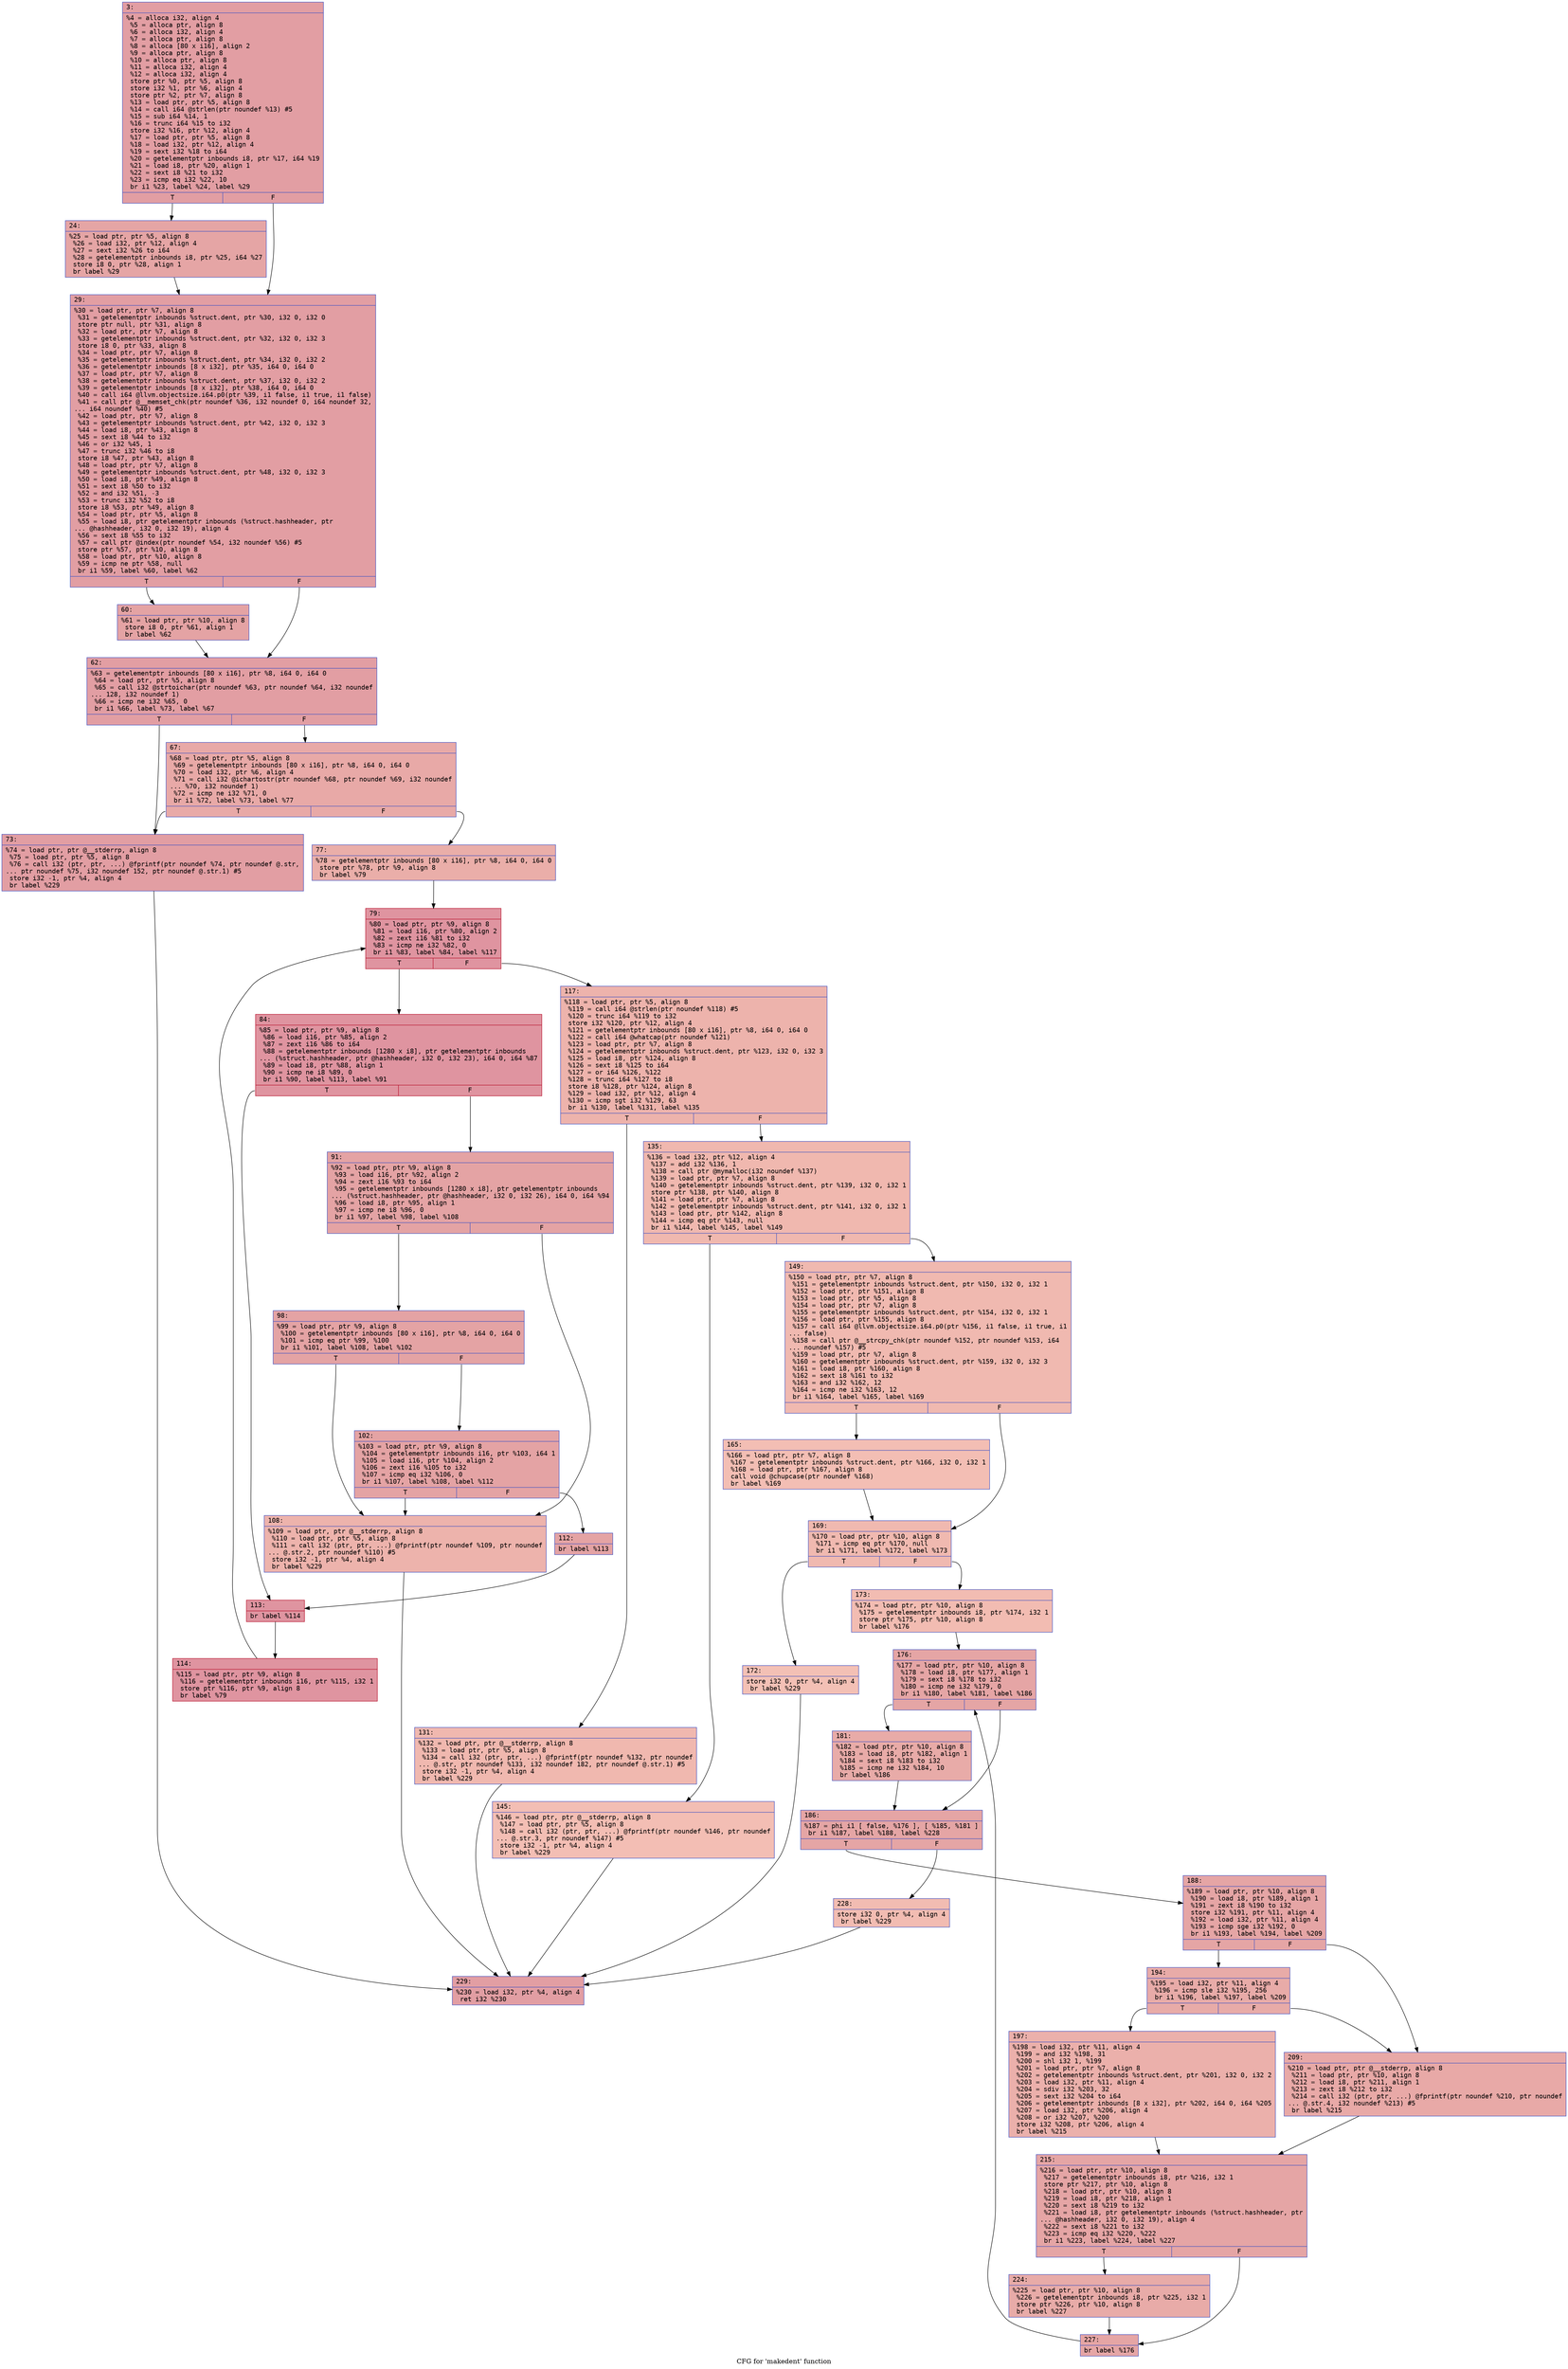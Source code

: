 digraph "CFG for 'makedent' function" {
	label="CFG for 'makedent' function";

	Node0x6000000d63f0 [shape=record,color="#3d50c3ff", style=filled, fillcolor="#be242e70" fontname="Courier",label="{3:\l|  %4 = alloca i32, align 4\l  %5 = alloca ptr, align 8\l  %6 = alloca i32, align 4\l  %7 = alloca ptr, align 8\l  %8 = alloca [80 x i16], align 2\l  %9 = alloca ptr, align 8\l  %10 = alloca ptr, align 8\l  %11 = alloca i32, align 4\l  %12 = alloca i32, align 4\l  store ptr %0, ptr %5, align 8\l  store i32 %1, ptr %6, align 4\l  store ptr %2, ptr %7, align 8\l  %13 = load ptr, ptr %5, align 8\l  %14 = call i64 @strlen(ptr noundef %13) #5\l  %15 = sub i64 %14, 1\l  %16 = trunc i64 %15 to i32\l  store i32 %16, ptr %12, align 4\l  %17 = load ptr, ptr %5, align 8\l  %18 = load i32, ptr %12, align 4\l  %19 = sext i32 %18 to i64\l  %20 = getelementptr inbounds i8, ptr %17, i64 %19\l  %21 = load i8, ptr %20, align 1\l  %22 = sext i8 %21 to i32\l  %23 = icmp eq i32 %22, 10\l  br i1 %23, label %24, label %29\l|{<s0>T|<s1>F}}"];
	Node0x6000000d63f0:s0 -> Node0x6000000d6440[tooltip="3 -> 24\nProbability 50.00%" ];
	Node0x6000000d63f0:s1 -> Node0x6000000d6490[tooltip="3 -> 29\nProbability 50.00%" ];
	Node0x6000000d6440 [shape=record,color="#3d50c3ff", style=filled, fillcolor="#c5333470" fontname="Courier",label="{24:\l|  %25 = load ptr, ptr %5, align 8\l  %26 = load i32, ptr %12, align 4\l  %27 = sext i32 %26 to i64\l  %28 = getelementptr inbounds i8, ptr %25, i64 %27\l  store i8 0, ptr %28, align 1\l  br label %29\l}"];
	Node0x6000000d6440 -> Node0x6000000d6490[tooltip="24 -> 29\nProbability 100.00%" ];
	Node0x6000000d6490 [shape=record,color="#3d50c3ff", style=filled, fillcolor="#be242e70" fontname="Courier",label="{29:\l|  %30 = load ptr, ptr %7, align 8\l  %31 = getelementptr inbounds %struct.dent, ptr %30, i32 0, i32 0\l  store ptr null, ptr %31, align 8\l  %32 = load ptr, ptr %7, align 8\l  %33 = getelementptr inbounds %struct.dent, ptr %32, i32 0, i32 3\l  store i8 0, ptr %33, align 8\l  %34 = load ptr, ptr %7, align 8\l  %35 = getelementptr inbounds %struct.dent, ptr %34, i32 0, i32 2\l  %36 = getelementptr inbounds [8 x i32], ptr %35, i64 0, i64 0\l  %37 = load ptr, ptr %7, align 8\l  %38 = getelementptr inbounds %struct.dent, ptr %37, i32 0, i32 2\l  %39 = getelementptr inbounds [8 x i32], ptr %38, i64 0, i64 0\l  %40 = call i64 @llvm.objectsize.i64.p0(ptr %39, i1 false, i1 true, i1 false)\l  %41 = call ptr @__memset_chk(ptr noundef %36, i32 noundef 0, i64 noundef 32,\l... i64 noundef %40) #5\l  %42 = load ptr, ptr %7, align 8\l  %43 = getelementptr inbounds %struct.dent, ptr %42, i32 0, i32 3\l  %44 = load i8, ptr %43, align 8\l  %45 = sext i8 %44 to i32\l  %46 = or i32 %45, 1\l  %47 = trunc i32 %46 to i8\l  store i8 %47, ptr %43, align 8\l  %48 = load ptr, ptr %7, align 8\l  %49 = getelementptr inbounds %struct.dent, ptr %48, i32 0, i32 3\l  %50 = load i8, ptr %49, align 8\l  %51 = sext i8 %50 to i32\l  %52 = and i32 %51, -3\l  %53 = trunc i32 %52 to i8\l  store i8 %53, ptr %49, align 8\l  %54 = load ptr, ptr %5, align 8\l  %55 = load i8, ptr getelementptr inbounds (%struct.hashheader, ptr\l... @hashheader, i32 0, i32 19), align 4\l  %56 = sext i8 %55 to i32\l  %57 = call ptr @index(ptr noundef %54, i32 noundef %56) #5\l  store ptr %57, ptr %10, align 8\l  %58 = load ptr, ptr %10, align 8\l  %59 = icmp ne ptr %58, null\l  br i1 %59, label %60, label %62\l|{<s0>T|<s1>F}}"];
	Node0x6000000d6490:s0 -> Node0x6000000d64e0[tooltip="29 -> 60\nProbability 62.50%" ];
	Node0x6000000d6490:s1 -> Node0x6000000d6530[tooltip="29 -> 62\nProbability 37.50%" ];
	Node0x6000000d64e0 [shape=record,color="#3d50c3ff", style=filled, fillcolor="#c32e3170" fontname="Courier",label="{60:\l|  %61 = load ptr, ptr %10, align 8\l  store i8 0, ptr %61, align 1\l  br label %62\l}"];
	Node0x6000000d64e0 -> Node0x6000000d6530[tooltip="60 -> 62\nProbability 100.00%" ];
	Node0x6000000d6530 [shape=record,color="#3d50c3ff", style=filled, fillcolor="#be242e70" fontname="Courier",label="{62:\l|  %63 = getelementptr inbounds [80 x i16], ptr %8, i64 0, i64 0\l  %64 = load ptr, ptr %5, align 8\l  %65 = call i32 @strtoichar(ptr noundef %63, ptr noundef %64, i32 noundef\l... 128, i32 noundef 1)\l  %66 = icmp ne i32 %65, 0\l  br i1 %66, label %73, label %67\l|{<s0>T|<s1>F}}"];
	Node0x6000000d6530:s0 -> Node0x6000000d65d0[tooltip="62 -> 73\nProbability 62.50%" ];
	Node0x6000000d6530:s1 -> Node0x6000000d6580[tooltip="62 -> 67\nProbability 37.50%" ];
	Node0x6000000d6580 [shape=record,color="#3d50c3ff", style=filled, fillcolor="#ca3b3770" fontname="Courier",label="{67:\l|  %68 = load ptr, ptr %5, align 8\l  %69 = getelementptr inbounds [80 x i16], ptr %8, i64 0, i64 0\l  %70 = load i32, ptr %6, align 4\l  %71 = call i32 @ichartostr(ptr noundef %68, ptr noundef %69, i32 noundef\l... %70, i32 noundef 1)\l  %72 = icmp ne i32 %71, 0\l  br i1 %72, label %73, label %77\l|{<s0>T|<s1>F}}"];
	Node0x6000000d6580:s0 -> Node0x6000000d65d0[tooltip="67 -> 73\nProbability 62.50%" ];
	Node0x6000000d6580:s1 -> Node0x6000000d6620[tooltip="67 -> 77\nProbability 37.50%" ];
	Node0x6000000d65d0 [shape=record,color="#3d50c3ff", style=filled, fillcolor="#be242e70" fontname="Courier",label="{73:\l|  %74 = load ptr, ptr @__stderrp, align 8\l  %75 = load ptr, ptr %5, align 8\l  %76 = call i32 (ptr, ptr, ...) @fprintf(ptr noundef %74, ptr noundef @.str,\l... ptr noundef %75, i32 noundef 152, ptr noundef @.str.1) #5\l  store i32 -1, ptr %4, align 4\l  br label %229\l}"];
	Node0x6000000d65d0 -> Node0x6000000d6f80[tooltip="73 -> 229\nProbability 100.00%" ];
	Node0x6000000d6620 [shape=record,color="#3d50c3ff", style=filled, fillcolor="#d0473d70" fontname="Courier",label="{77:\l|  %78 = getelementptr inbounds [80 x i16], ptr %8, i64 0, i64 0\l  store ptr %78, ptr %9, align 8\l  br label %79\l}"];
	Node0x6000000d6620 -> Node0x6000000d6670[tooltip="77 -> 79\nProbability 100.00%" ];
	Node0x6000000d6670 [shape=record,color="#b70d28ff", style=filled, fillcolor="#b70d2870" fontname="Courier",label="{79:\l|  %80 = load ptr, ptr %9, align 8\l  %81 = load i16, ptr %80, align 2\l  %82 = zext i16 %81 to i32\l  %83 = icmp ne i32 %82, 0\l  br i1 %83, label %84, label %117\l|{<s0>T|<s1>F}}"];
	Node0x6000000d6670:s0 -> Node0x6000000d66c0[tooltip="79 -> 84\nProbability 96.88%" ];
	Node0x6000000d6670:s1 -> Node0x6000000d6940[tooltip="79 -> 117\nProbability 3.12%" ];
	Node0x6000000d66c0 [shape=record,color="#b70d28ff", style=filled, fillcolor="#b70d2870" fontname="Courier",label="{84:\l|  %85 = load ptr, ptr %9, align 8\l  %86 = load i16, ptr %85, align 2\l  %87 = zext i16 %86 to i64\l  %88 = getelementptr inbounds [1280 x i8], ptr getelementptr inbounds\l... (%struct.hashheader, ptr @hashheader, i32 0, i32 23), i64 0, i64 %87\l  %89 = load i8, ptr %88, align 1\l  %90 = icmp ne i8 %89, 0\l  br i1 %90, label %113, label %91\l|{<s0>T|<s1>F}}"];
	Node0x6000000d66c0:s0 -> Node0x6000000d68a0[tooltip="84 -> 113\nProbability 62.50%" ];
	Node0x6000000d66c0:s1 -> Node0x6000000d6710[tooltip="84 -> 91\nProbability 37.50%" ];
	Node0x6000000d6710 [shape=record,color="#3d50c3ff", style=filled, fillcolor="#c32e3170" fontname="Courier",label="{91:\l|  %92 = load ptr, ptr %9, align 8\l  %93 = load i16, ptr %92, align 2\l  %94 = zext i16 %93 to i64\l  %95 = getelementptr inbounds [1280 x i8], ptr getelementptr inbounds\l... (%struct.hashheader, ptr @hashheader, i32 0, i32 26), i64 0, i64 %94\l  %96 = load i8, ptr %95, align 1\l  %97 = icmp ne i8 %96, 0\l  br i1 %97, label %98, label %108\l|{<s0>T|<s1>F}}"];
	Node0x6000000d6710:s0 -> Node0x6000000d6760[tooltip="91 -> 98\nProbability 96.88%" ];
	Node0x6000000d6710:s1 -> Node0x6000000d6800[tooltip="91 -> 108\nProbability 3.12%" ];
	Node0x6000000d6760 [shape=record,color="#3d50c3ff", style=filled, fillcolor="#c32e3170" fontname="Courier",label="{98:\l|  %99 = load ptr, ptr %9, align 8\l  %100 = getelementptr inbounds [80 x i16], ptr %8, i64 0, i64 0\l  %101 = icmp eq ptr %99, %100\l  br i1 %101, label %108, label %102\l|{<s0>T|<s1>F}}"];
	Node0x6000000d6760:s0 -> Node0x6000000d6800[tooltip="98 -> 108\nProbability 3.12%" ];
	Node0x6000000d6760:s1 -> Node0x6000000d67b0[tooltip="98 -> 102\nProbability 96.88%" ];
	Node0x6000000d67b0 [shape=record,color="#3d50c3ff", style=filled, fillcolor="#c32e3170" fontname="Courier",label="{102:\l|  %103 = load ptr, ptr %9, align 8\l  %104 = getelementptr inbounds i16, ptr %103, i64 1\l  %105 = load i16, ptr %104, align 2\l  %106 = zext i16 %105 to i32\l  %107 = icmp eq i32 %106, 0\l  br i1 %107, label %108, label %112\l|{<s0>T|<s1>F}}"];
	Node0x6000000d67b0:s0 -> Node0x6000000d6800[tooltip="102 -> 108\nProbability 3.12%" ];
	Node0x6000000d67b0:s1 -> Node0x6000000d6850[tooltip="102 -> 112\nProbability 96.88%" ];
	Node0x6000000d6800 [shape=record,color="#3d50c3ff", style=filled, fillcolor="#d6524470" fontname="Courier",label="{108:\l|  %109 = load ptr, ptr @__stderrp, align 8\l  %110 = load ptr, ptr %5, align 8\l  %111 = call i32 (ptr, ptr, ...) @fprintf(ptr noundef %109, ptr noundef\l... @.str.2, ptr noundef %110) #5\l  store i32 -1, ptr %4, align 4\l  br label %229\l}"];
	Node0x6000000d6800 -> Node0x6000000d6f80[tooltip="108 -> 229\nProbability 100.00%" ];
	Node0x6000000d6850 [shape=record,color="#3d50c3ff", style=filled, fillcolor="#c32e3170" fontname="Courier",label="{112:\l|  br label %113\l}"];
	Node0x6000000d6850 -> Node0x6000000d68a0[tooltip="112 -> 113\nProbability 100.00%" ];
	Node0x6000000d68a0 [shape=record,color="#b70d28ff", style=filled, fillcolor="#b70d2870" fontname="Courier",label="{113:\l|  br label %114\l}"];
	Node0x6000000d68a0 -> Node0x6000000d68f0[tooltip="113 -> 114\nProbability 100.00%" ];
	Node0x6000000d68f0 [shape=record,color="#b70d28ff", style=filled, fillcolor="#b70d2870" fontname="Courier",label="{114:\l|  %115 = load ptr, ptr %9, align 8\l  %116 = getelementptr inbounds i16, ptr %115, i32 1\l  store ptr %116, ptr %9, align 8\l  br label %79\l}"];
	Node0x6000000d68f0 -> Node0x6000000d6670[tooltip="114 -> 79\nProbability 100.00%" ];
	Node0x6000000d6940 [shape=record,color="#3d50c3ff", style=filled, fillcolor="#d6524470" fontname="Courier",label="{117:\l|  %118 = load ptr, ptr %5, align 8\l  %119 = call i64 @strlen(ptr noundef %118) #5\l  %120 = trunc i64 %119 to i32\l  store i32 %120, ptr %12, align 4\l  %121 = getelementptr inbounds [80 x i16], ptr %8, i64 0, i64 0\l  %122 = call i64 @whatcap(ptr noundef %121)\l  %123 = load ptr, ptr %7, align 8\l  %124 = getelementptr inbounds %struct.dent, ptr %123, i32 0, i32 3\l  %125 = load i8, ptr %124, align 8\l  %126 = sext i8 %125 to i64\l  %127 = or i64 %126, %122\l  %128 = trunc i64 %127 to i8\l  store i8 %128, ptr %124, align 8\l  %129 = load i32, ptr %12, align 4\l  %130 = icmp sgt i32 %129, 63\l  br i1 %130, label %131, label %135\l|{<s0>T|<s1>F}}"];
	Node0x6000000d6940:s0 -> Node0x6000000d6990[tooltip="117 -> 131\nProbability 50.00%" ];
	Node0x6000000d6940:s1 -> Node0x6000000d69e0[tooltip="117 -> 135\nProbability 50.00%" ];
	Node0x6000000d6990 [shape=record,color="#3d50c3ff", style=filled, fillcolor="#dc5d4a70" fontname="Courier",label="{131:\l|  %132 = load ptr, ptr @__stderrp, align 8\l  %133 = load ptr, ptr %5, align 8\l  %134 = call i32 (ptr, ptr, ...) @fprintf(ptr noundef %132, ptr noundef\l... @.str, ptr noundef %133, i32 noundef 182, ptr noundef @.str.1) #5\l  store i32 -1, ptr %4, align 4\l  br label %229\l}"];
	Node0x6000000d6990 -> Node0x6000000d6f80[tooltip="131 -> 229\nProbability 100.00%" ];
	Node0x6000000d69e0 [shape=record,color="#3d50c3ff", style=filled, fillcolor="#dc5d4a70" fontname="Courier",label="{135:\l|  %136 = load i32, ptr %12, align 4\l  %137 = add i32 %136, 1\l  %138 = call ptr @mymalloc(i32 noundef %137)\l  %139 = load ptr, ptr %7, align 8\l  %140 = getelementptr inbounds %struct.dent, ptr %139, i32 0, i32 1\l  store ptr %138, ptr %140, align 8\l  %141 = load ptr, ptr %7, align 8\l  %142 = getelementptr inbounds %struct.dent, ptr %141, i32 0, i32 1\l  %143 = load ptr, ptr %142, align 8\l  %144 = icmp eq ptr %143, null\l  br i1 %144, label %145, label %149\l|{<s0>T|<s1>F}}"];
	Node0x6000000d69e0:s0 -> Node0x6000000d6a30[tooltip="135 -> 145\nProbability 37.50%" ];
	Node0x6000000d69e0:s1 -> Node0x6000000d6a80[tooltip="135 -> 149\nProbability 62.50%" ];
	Node0x6000000d6a30 [shape=record,color="#3d50c3ff", style=filled, fillcolor="#e36c5570" fontname="Courier",label="{145:\l|  %146 = load ptr, ptr @__stderrp, align 8\l  %147 = load ptr, ptr %5, align 8\l  %148 = call i32 (ptr, ptr, ...) @fprintf(ptr noundef %146, ptr noundef\l... @.str.3, ptr noundef %147) #5\l  store i32 -1, ptr %4, align 4\l  br label %229\l}"];
	Node0x6000000d6a30 -> Node0x6000000d6f80[tooltip="145 -> 229\nProbability 100.00%" ];
	Node0x6000000d6a80 [shape=record,color="#3d50c3ff", style=filled, fillcolor="#de614d70" fontname="Courier",label="{149:\l|  %150 = load ptr, ptr %7, align 8\l  %151 = getelementptr inbounds %struct.dent, ptr %150, i32 0, i32 1\l  %152 = load ptr, ptr %151, align 8\l  %153 = load ptr, ptr %5, align 8\l  %154 = load ptr, ptr %7, align 8\l  %155 = getelementptr inbounds %struct.dent, ptr %154, i32 0, i32 1\l  %156 = load ptr, ptr %155, align 8\l  %157 = call i64 @llvm.objectsize.i64.p0(ptr %156, i1 false, i1 true, i1\l... false)\l  %158 = call ptr @__strcpy_chk(ptr noundef %152, ptr noundef %153, i64\l... noundef %157) #5\l  %159 = load ptr, ptr %7, align 8\l  %160 = getelementptr inbounds %struct.dent, ptr %159, i32 0, i32 3\l  %161 = load i8, ptr %160, align 8\l  %162 = sext i8 %161 to i32\l  %163 = and i32 %162, 12\l  %164 = icmp ne i32 %163, 12\l  br i1 %164, label %165, label %169\l|{<s0>T|<s1>F}}"];
	Node0x6000000d6a80:s0 -> Node0x6000000d6ad0[tooltip="149 -> 165\nProbability 50.00%" ];
	Node0x6000000d6a80:s1 -> Node0x6000000d6b20[tooltip="149 -> 169\nProbability 50.00%" ];
	Node0x6000000d6ad0 [shape=record,color="#3d50c3ff", style=filled, fillcolor="#e36c5570" fontname="Courier",label="{165:\l|  %166 = load ptr, ptr %7, align 8\l  %167 = getelementptr inbounds %struct.dent, ptr %166, i32 0, i32 1\l  %168 = load ptr, ptr %167, align 8\l  call void @chupcase(ptr noundef %168)\l  br label %169\l}"];
	Node0x6000000d6ad0 -> Node0x6000000d6b20[tooltip="165 -> 169\nProbability 100.00%" ];
	Node0x6000000d6b20 [shape=record,color="#3d50c3ff", style=filled, fillcolor="#de614d70" fontname="Courier",label="{169:\l|  %170 = load ptr, ptr %10, align 8\l  %171 = icmp eq ptr %170, null\l  br i1 %171, label %172, label %173\l|{<s0>T|<s1>F}}"];
	Node0x6000000d6b20:s0 -> Node0x6000000d6b70[tooltip="169 -> 172\nProbability 37.50%" ];
	Node0x6000000d6b20:s1 -> Node0x6000000d6bc0[tooltip="169 -> 173\nProbability 62.50%" ];
	Node0x6000000d6b70 [shape=record,color="#3d50c3ff", style=filled, fillcolor="#e5705870" fontname="Courier",label="{172:\l|  store i32 0, ptr %4, align 4\l  br label %229\l}"];
	Node0x6000000d6b70 -> Node0x6000000d6f80[tooltip="172 -> 229\nProbability 100.00%" ];
	Node0x6000000d6bc0 [shape=record,color="#3d50c3ff", style=filled, fillcolor="#e1675170" fontname="Courier",label="{173:\l|  %174 = load ptr, ptr %10, align 8\l  %175 = getelementptr inbounds i8, ptr %174, i32 1\l  store ptr %175, ptr %10, align 8\l  br label %176\l}"];
	Node0x6000000d6bc0 -> Node0x6000000d6c10[tooltip="173 -> 176\nProbability 100.00%" ];
	Node0x6000000d6c10 [shape=record,color="#3d50c3ff", style=filled, fillcolor="#c5333470" fontname="Courier",label="{176:\l|  %177 = load ptr, ptr %10, align 8\l  %178 = load i8, ptr %177, align 1\l  %179 = sext i8 %178 to i32\l  %180 = icmp ne i32 %179, 0\l  br i1 %180, label %181, label %186\l|{<s0>T|<s1>F}}"];
	Node0x6000000d6c10:s0 -> Node0x6000000d6c60[tooltip="176 -> 181\nProbability 62.50%" ];
	Node0x6000000d6c10:s1 -> Node0x6000000d6cb0[tooltip="176 -> 186\nProbability 37.50%" ];
	Node0x6000000d6c60 [shape=record,color="#3d50c3ff", style=filled, fillcolor="#cc403a70" fontname="Courier",label="{181:\l|  %182 = load ptr, ptr %10, align 8\l  %183 = load i8, ptr %182, align 1\l  %184 = sext i8 %183 to i32\l  %185 = icmp ne i32 %184, 10\l  br label %186\l}"];
	Node0x6000000d6c60 -> Node0x6000000d6cb0[tooltip="181 -> 186\nProbability 100.00%" ];
	Node0x6000000d6cb0 [shape=record,color="#3d50c3ff", style=filled, fillcolor="#c5333470" fontname="Courier",label="{186:\l|  %187 = phi i1 [ false, %176 ], [ %185, %181 ]\l  br i1 %187, label %188, label %228\l|{<s0>T|<s1>F}}"];
	Node0x6000000d6cb0:s0 -> Node0x6000000d6d00[tooltip="186 -> 188\nProbability 96.88%" ];
	Node0x6000000d6cb0:s1 -> Node0x6000000d6f30[tooltip="186 -> 228\nProbability 3.12%" ];
	Node0x6000000d6d00 [shape=record,color="#3d50c3ff", style=filled, fillcolor="#c5333470" fontname="Courier",label="{188:\l|  %189 = load ptr, ptr %10, align 8\l  %190 = load i8, ptr %189, align 1\l  %191 = zext i8 %190 to i32\l  store i32 %191, ptr %11, align 4\l  %192 = load i32, ptr %11, align 4\l  %193 = icmp sge i32 %192, 0\l  br i1 %193, label %194, label %209\l|{<s0>T|<s1>F}}"];
	Node0x6000000d6d00:s0 -> Node0x6000000d6d50[tooltip="188 -> 194\nProbability 50.00%" ];
	Node0x6000000d6d00:s1 -> Node0x6000000d6df0[tooltip="188 -> 209\nProbability 50.00%" ];
	Node0x6000000d6d50 [shape=record,color="#3d50c3ff", style=filled, fillcolor="#cc403a70" fontname="Courier",label="{194:\l|  %195 = load i32, ptr %11, align 4\l  %196 = icmp sle i32 %195, 256\l  br i1 %196, label %197, label %209\l|{<s0>T|<s1>F}}"];
	Node0x6000000d6d50:s0 -> Node0x6000000d6da0[tooltip="194 -> 197\nProbability 50.00%" ];
	Node0x6000000d6d50:s1 -> Node0x6000000d6df0[tooltip="194 -> 209\nProbability 50.00%" ];
	Node0x6000000d6da0 [shape=record,color="#3d50c3ff", style=filled, fillcolor="#d24b4070" fontname="Courier",label="{197:\l|  %198 = load i32, ptr %11, align 4\l  %199 = and i32 %198, 31\l  %200 = shl i32 1, %199\l  %201 = load ptr, ptr %7, align 8\l  %202 = getelementptr inbounds %struct.dent, ptr %201, i32 0, i32 2\l  %203 = load i32, ptr %11, align 4\l  %204 = sdiv i32 %203, 32\l  %205 = sext i32 %204 to i64\l  %206 = getelementptr inbounds [8 x i32], ptr %202, i64 0, i64 %205\l  %207 = load i32, ptr %206, align 4\l  %208 = or i32 %207, %200\l  store i32 %208, ptr %206, align 4\l  br label %215\l}"];
	Node0x6000000d6da0 -> Node0x6000000d6e40[tooltip="197 -> 215\nProbability 100.00%" ];
	Node0x6000000d6df0 [shape=record,color="#3d50c3ff", style=filled, fillcolor="#ca3b3770" fontname="Courier",label="{209:\l|  %210 = load ptr, ptr @__stderrp, align 8\l  %211 = load ptr, ptr %10, align 8\l  %212 = load i8, ptr %211, align 1\l  %213 = zext i8 %212 to i32\l  %214 = call i32 (ptr, ptr, ...) @fprintf(ptr noundef %210, ptr noundef\l... @.str.4, i32 noundef %213) #5\l  br label %215\l}"];
	Node0x6000000d6df0 -> Node0x6000000d6e40[tooltip="209 -> 215\nProbability 100.00%" ];
	Node0x6000000d6e40 [shape=record,color="#3d50c3ff", style=filled, fillcolor="#c5333470" fontname="Courier",label="{215:\l|  %216 = load ptr, ptr %10, align 8\l  %217 = getelementptr inbounds i8, ptr %216, i32 1\l  store ptr %217, ptr %10, align 8\l  %218 = load ptr, ptr %10, align 8\l  %219 = load i8, ptr %218, align 1\l  %220 = sext i8 %219 to i32\l  %221 = load i8, ptr getelementptr inbounds (%struct.hashheader, ptr\l... @hashheader, i32 0, i32 19), align 4\l  %222 = sext i8 %221 to i32\l  %223 = icmp eq i32 %220, %222\l  br i1 %223, label %224, label %227\l|{<s0>T|<s1>F}}"];
	Node0x6000000d6e40:s0 -> Node0x6000000d6e90[tooltip="215 -> 224\nProbability 50.00%" ];
	Node0x6000000d6e40:s1 -> Node0x6000000d6ee0[tooltip="215 -> 227\nProbability 50.00%" ];
	Node0x6000000d6e90 [shape=record,color="#3d50c3ff", style=filled, fillcolor="#cc403a70" fontname="Courier",label="{224:\l|  %225 = load ptr, ptr %10, align 8\l  %226 = getelementptr inbounds i8, ptr %225, i32 1\l  store ptr %226, ptr %10, align 8\l  br label %227\l}"];
	Node0x6000000d6e90 -> Node0x6000000d6ee0[tooltip="224 -> 227\nProbability 100.00%" ];
	Node0x6000000d6ee0 [shape=record,color="#3d50c3ff", style=filled, fillcolor="#c5333470" fontname="Courier",label="{227:\l|  br label %176\l}"];
	Node0x6000000d6ee0 -> Node0x6000000d6c10[tooltip="227 -> 176\nProbability 100.00%" ];
	Node0x6000000d6f30 [shape=record,color="#3d50c3ff", style=filled, fillcolor="#e1675170" fontname="Courier",label="{228:\l|  store i32 0, ptr %4, align 4\l  br label %229\l}"];
	Node0x6000000d6f30 -> Node0x6000000d6f80[tooltip="228 -> 229\nProbability 100.00%" ];
	Node0x6000000d6f80 [shape=record,color="#3d50c3ff", style=filled, fillcolor="#be242e70" fontname="Courier",label="{229:\l|  %230 = load i32, ptr %4, align 4\l  ret i32 %230\l}"];
}

